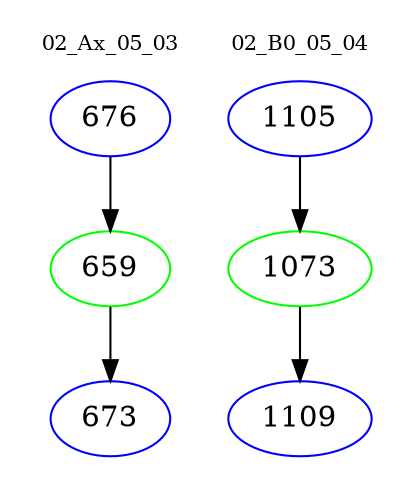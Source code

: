 digraph{
subgraph cluster_0 {
color = white
label = "02_Ax_05_03";
fontsize=10;
T0_676 [label="676", color="blue"]
T0_676 -> T0_659 [color="black"]
T0_659 [label="659", color="green"]
T0_659 -> T0_673 [color="black"]
T0_673 [label="673", color="blue"]
}
subgraph cluster_1 {
color = white
label = "02_B0_05_04";
fontsize=10;
T1_1105 [label="1105", color="blue"]
T1_1105 -> T1_1073 [color="black"]
T1_1073 [label="1073", color="green"]
T1_1073 -> T1_1109 [color="black"]
T1_1109 [label="1109", color="blue"]
}
}
